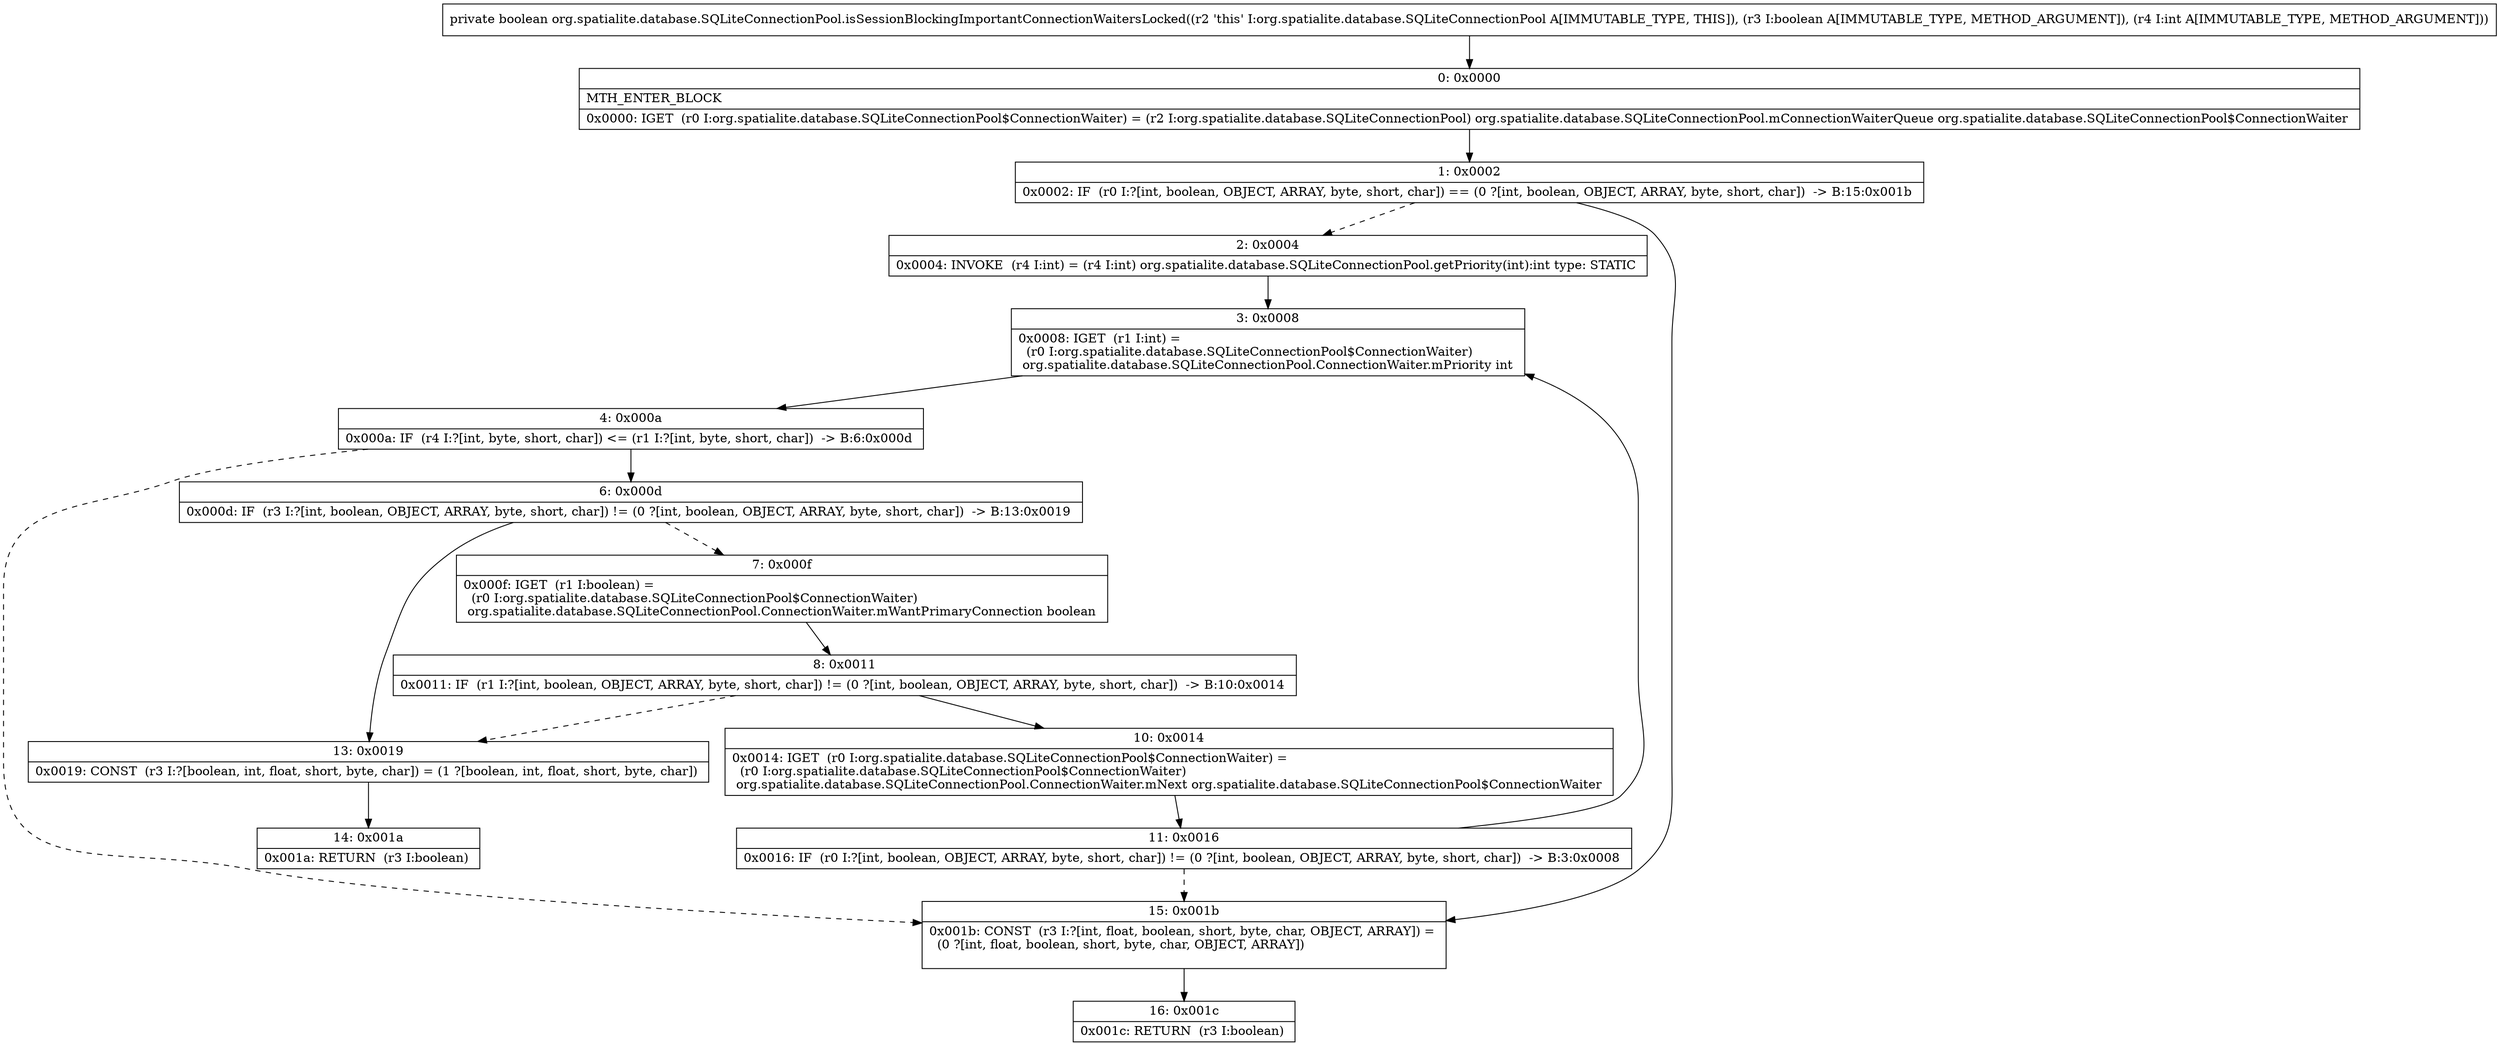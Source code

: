 digraph "CFG fororg.spatialite.database.SQLiteConnectionPool.isSessionBlockingImportantConnectionWaitersLocked(ZI)Z" {
Node_0 [shape=record,label="{0\:\ 0x0000|MTH_ENTER_BLOCK\l|0x0000: IGET  (r0 I:org.spatialite.database.SQLiteConnectionPool$ConnectionWaiter) = (r2 I:org.spatialite.database.SQLiteConnectionPool) org.spatialite.database.SQLiteConnectionPool.mConnectionWaiterQueue org.spatialite.database.SQLiteConnectionPool$ConnectionWaiter \l}"];
Node_1 [shape=record,label="{1\:\ 0x0002|0x0002: IF  (r0 I:?[int, boolean, OBJECT, ARRAY, byte, short, char]) == (0 ?[int, boolean, OBJECT, ARRAY, byte, short, char])  \-\> B:15:0x001b \l}"];
Node_2 [shape=record,label="{2\:\ 0x0004|0x0004: INVOKE  (r4 I:int) = (r4 I:int) org.spatialite.database.SQLiteConnectionPool.getPriority(int):int type: STATIC \l}"];
Node_3 [shape=record,label="{3\:\ 0x0008|0x0008: IGET  (r1 I:int) = \l  (r0 I:org.spatialite.database.SQLiteConnectionPool$ConnectionWaiter)\l org.spatialite.database.SQLiteConnectionPool.ConnectionWaiter.mPriority int \l}"];
Node_4 [shape=record,label="{4\:\ 0x000a|0x000a: IF  (r4 I:?[int, byte, short, char]) \<= (r1 I:?[int, byte, short, char])  \-\> B:6:0x000d \l}"];
Node_6 [shape=record,label="{6\:\ 0x000d|0x000d: IF  (r3 I:?[int, boolean, OBJECT, ARRAY, byte, short, char]) != (0 ?[int, boolean, OBJECT, ARRAY, byte, short, char])  \-\> B:13:0x0019 \l}"];
Node_7 [shape=record,label="{7\:\ 0x000f|0x000f: IGET  (r1 I:boolean) = \l  (r0 I:org.spatialite.database.SQLiteConnectionPool$ConnectionWaiter)\l org.spatialite.database.SQLiteConnectionPool.ConnectionWaiter.mWantPrimaryConnection boolean \l}"];
Node_8 [shape=record,label="{8\:\ 0x0011|0x0011: IF  (r1 I:?[int, boolean, OBJECT, ARRAY, byte, short, char]) != (0 ?[int, boolean, OBJECT, ARRAY, byte, short, char])  \-\> B:10:0x0014 \l}"];
Node_10 [shape=record,label="{10\:\ 0x0014|0x0014: IGET  (r0 I:org.spatialite.database.SQLiteConnectionPool$ConnectionWaiter) = \l  (r0 I:org.spatialite.database.SQLiteConnectionPool$ConnectionWaiter)\l org.spatialite.database.SQLiteConnectionPool.ConnectionWaiter.mNext org.spatialite.database.SQLiteConnectionPool$ConnectionWaiter \l}"];
Node_11 [shape=record,label="{11\:\ 0x0016|0x0016: IF  (r0 I:?[int, boolean, OBJECT, ARRAY, byte, short, char]) != (0 ?[int, boolean, OBJECT, ARRAY, byte, short, char])  \-\> B:3:0x0008 \l}"];
Node_13 [shape=record,label="{13\:\ 0x0019|0x0019: CONST  (r3 I:?[boolean, int, float, short, byte, char]) = (1 ?[boolean, int, float, short, byte, char]) \l}"];
Node_14 [shape=record,label="{14\:\ 0x001a|0x001a: RETURN  (r3 I:boolean) \l}"];
Node_15 [shape=record,label="{15\:\ 0x001b|0x001b: CONST  (r3 I:?[int, float, boolean, short, byte, char, OBJECT, ARRAY]) = \l  (0 ?[int, float, boolean, short, byte, char, OBJECT, ARRAY])\l \l}"];
Node_16 [shape=record,label="{16\:\ 0x001c|0x001c: RETURN  (r3 I:boolean) \l}"];
MethodNode[shape=record,label="{private boolean org.spatialite.database.SQLiteConnectionPool.isSessionBlockingImportantConnectionWaitersLocked((r2 'this' I:org.spatialite.database.SQLiteConnectionPool A[IMMUTABLE_TYPE, THIS]), (r3 I:boolean A[IMMUTABLE_TYPE, METHOD_ARGUMENT]), (r4 I:int A[IMMUTABLE_TYPE, METHOD_ARGUMENT])) }"];
MethodNode -> Node_0;
Node_0 -> Node_1;
Node_1 -> Node_2[style=dashed];
Node_1 -> Node_15;
Node_2 -> Node_3;
Node_3 -> Node_4;
Node_4 -> Node_6;
Node_4 -> Node_15[style=dashed];
Node_6 -> Node_7[style=dashed];
Node_6 -> Node_13;
Node_7 -> Node_8;
Node_8 -> Node_10;
Node_8 -> Node_13[style=dashed];
Node_10 -> Node_11;
Node_11 -> Node_3;
Node_11 -> Node_15[style=dashed];
Node_13 -> Node_14;
Node_15 -> Node_16;
}

